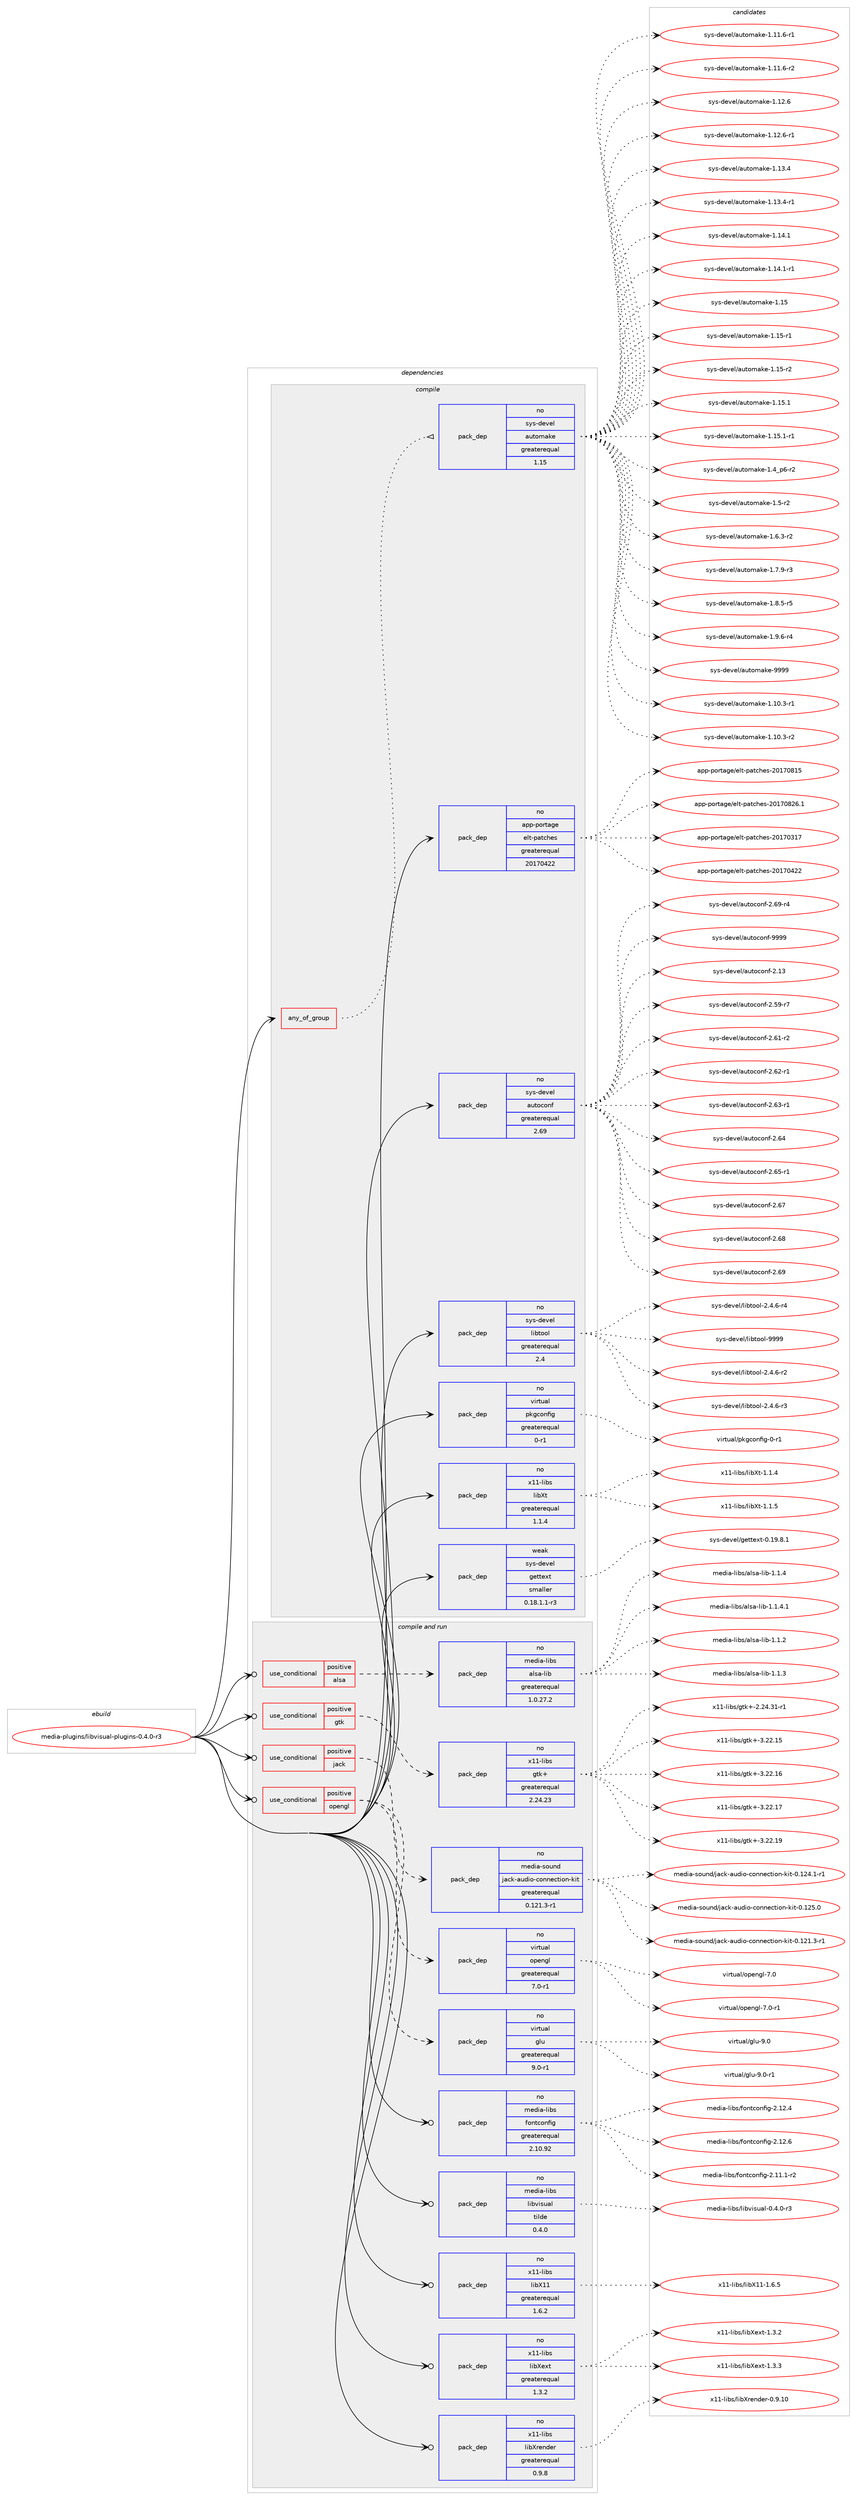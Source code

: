 digraph prolog {

# *************
# Graph options
# *************

newrank=true;
concentrate=true;
compound=true;
graph [rankdir=LR,fontname=Helvetica,fontsize=10,ranksep=1.5];#, ranksep=2.5, nodesep=0.2];
edge  [arrowhead=vee];
node  [fontname=Helvetica,fontsize=10];

# **********
# The ebuild
# **********

subgraph cluster_leftcol {
color=gray;
rank=same;
label=<<i>ebuild</i>>;
id [label="media-plugins/libvisual-plugins-0.4.0-r3", color=red, width=4, href="../media-plugins/libvisual-plugins-0.4.0-r3.svg"];
}

# ****************
# The dependencies
# ****************

subgraph cluster_midcol {
color=gray;
label=<<i>dependencies</i>>;
subgraph cluster_compile {
fillcolor="#eeeeee";
style=filled;
label=<<i>compile</i>>;
subgraph any5843 {
dependency375601 [label=<<TABLE BORDER="0" CELLBORDER="1" CELLSPACING="0" CELLPADDING="4"><TR><TD CELLPADDING="10">any_of_group</TD></TR></TABLE>>, shape=none, color=red];subgraph pack277179 {
dependency375602 [label=<<TABLE BORDER="0" CELLBORDER="1" CELLSPACING="0" CELLPADDING="4" WIDTH="220"><TR><TD ROWSPAN="6" CELLPADDING="30">pack_dep</TD></TR><TR><TD WIDTH="110">no</TD></TR><TR><TD>sys-devel</TD></TR><TR><TD>automake</TD></TR><TR><TD>greaterequal</TD></TR><TR><TD>1.15</TD></TR></TABLE>>, shape=none, color=blue];
}
dependency375601:e -> dependency375602:w [weight=20,style="dotted",arrowhead="oinv"];
}
id:e -> dependency375601:w [weight=20,style="solid",arrowhead="vee"];
subgraph pack277180 {
dependency375603 [label=<<TABLE BORDER="0" CELLBORDER="1" CELLSPACING="0" CELLPADDING="4" WIDTH="220"><TR><TD ROWSPAN="6" CELLPADDING="30">pack_dep</TD></TR><TR><TD WIDTH="110">no</TD></TR><TR><TD>app-portage</TD></TR><TR><TD>elt-patches</TD></TR><TR><TD>greaterequal</TD></TR><TR><TD>20170422</TD></TR></TABLE>>, shape=none, color=blue];
}
id:e -> dependency375603:w [weight=20,style="solid",arrowhead="vee"];
subgraph pack277181 {
dependency375604 [label=<<TABLE BORDER="0" CELLBORDER="1" CELLSPACING="0" CELLPADDING="4" WIDTH="220"><TR><TD ROWSPAN="6" CELLPADDING="30">pack_dep</TD></TR><TR><TD WIDTH="110">no</TD></TR><TR><TD>sys-devel</TD></TR><TR><TD>autoconf</TD></TR><TR><TD>greaterequal</TD></TR><TR><TD>2.69</TD></TR></TABLE>>, shape=none, color=blue];
}
id:e -> dependency375604:w [weight=20,style="solid",arrowhead="vee"];
subgraph pack277182 {
dependency375605 [label=<<TABLE BORDER="0" CELLBORDER="1" CELLSPACING="0" CELLPADDING="4" WIDTH="220"><TR><TD ROWSPAN="6" CELLPADDING="30">pack_dep</TD></TR><TR><TD WIDTH="110">no</TD></TR><TR><TD>sys-devel</TD></TR><TR><TD>libtool</TD></TR><TR><TD>greaterequal</TD></TR><TR><TD>2.4</TD></TR></TABLE>>, shape=none, color=blue];
}
id:e -> dependency375605:w [weight=20,style="solid",arrowhead="vee"];
subgraph pack277183 {
dependency375606 [label=<<TABLE BORDER="0" CELLBORDER="1" CELLSPACING="0" CELLPADDING="4" WIDTH="220"><TR><TD ROWSPAN="6" CELLPADDING="30">pack_dep</TD></TR><TR><TD WIDTH="110">no</TD></TR><TR><TD>virtual</TD></TR><TR><TD>pkgconfig</TD></TR><TR><TD>greaterequal</TD></TR><TR><TD>0-r1</TD></TR></TABLE>>, shape=none, color=blue];
}
id:e -> dependency375606:w [weight=20,style="solid",arrowhead="vee"];
subgraph pack277184 {
dependency375607 [label=<<TABLE BORDER="0" CELLBORDER="1" CELLSPACING="0" CELLPADDING="4" WIDTH="220"><TR><TD ROWSPAN="6" CELLPADDING="30">pack_dep</TD></TR><TR><TD WIDTH="110">no</TD></TR><TR><TD>x11-libs</TD></TR><TR><TD>libXt</TD></TR><TR><TD>greaterequal</TD></TR><TR><TD>1.1.4</TD></TR></TABLE>>, shape=none, color=blue];
}
id:e -> dependency375607:w [weight=20,style="solid",arrowhead="vee"];
subgraph pack277185 {
dependency375608 [label=<<TABLE BORDER="0" CELLBORDER="1" CELLSPACING="0" CELLPADDING="4" WIDTH="220"><TR><TD ROWSPAN="6" CELLPADDING="30">pack_dep</TD></TR><TR><TD WIDTH="110">weak</TD></TR><TR><TD>sys-devel</TD></TR><TR><TD>gettext</TD></TR><TR><TD>smaller</TD></TR><TR><TD>0.18.1.1-r3</TD></TR></TABLE>>, shape=none, color=blue];
}
id:e -> dependency375608:w [weight=20,style="solid",arrowhead="vee"];
}
subgraph cluster_compileandrun {
fillcolor="#eeeeee";
style=filled;
label=<<i>compile and run</i>>;
subgraph cond92423 {
dependency375609 [label=<<TABLE BORDER="0" CELLBORDER="1" CELLSPACING="0" CELLPADDING="4"><TR><TD ROWSPAN="3" CELLPADDING="10">use_conditional</TD></TR><TR><TD>positive</TD></TR><TR><TD>alsa</TD></TR></TABLE>>, shape=none, color=red];
subgraph pack277186 {
dependency375610 [label=<<TABLE BORDER="0" CELLBORDER="1" CELLSPACING="0" CELLPADDING="4" WIDTH="220"><TR><TD ROWSPAN="6" CELLPADDING="30">pack_dep</TD></TR><TR><TD WIDTH="110">no</TD></TR><TR><TD>media-libs</TD></TR><TR><TD>alsa-lib</TD></TR><TR><TD>greaterequal</TD></TR><TR><TD>1.0.27.2</TD></TR></TABLE>>, shape=none, color=blue];
}
dependency375609:e -> dependency375610:w [weight=20,style="dashed",arrowhead="vee"];
}
id:e -> dependency375609:w [weight=20,style="solid",arrowhead="odotvee"];
subgraph cond92424 {
dependency375611 [label=<<TABLE BORDER="0" CELLBORDER="1" CELLSPACING="0" CELLPADDING="4"><TR><TD ROWSPAN="3" CELLPADDING="10">use_conditional</TD></TR><TR><TD>positive</TD></TR><TR><TD>gtk</TD></TR></TABLE>>, shape=none, color=red];
subgraph pack277187 {
dependency375612 [label=<<TABLE BORDER="0" CELLBORDER="1" CELLSPACING="0" CELLPADDING="4" WIDTH="220"><TR><TD ROWSPAN="6" CELLPADDING="30">pack_dep</TD></TR><TR><TD WIDTH="110">no</TD></TR><TR><TD>x11-libs</TD></TR><TR><TD>gtk+</TD></TR><TR><TD>greaterequal</TD></TR><TR><TD>2.24.23</TD></TR></TABLE>>, shape=none, color=blue];
}
dependency375611:e -> dependency375612:w [weight=20,style="dashed",arrowhead="vee"];
}
id:e -> dependency375611:w [weight=20,style="solid",arrowhead="odotvee"];
subgraph cond92425 {
dependency375613 [label=<<TABLE BORDER="0" CELLBORDER="1" CELLSPACING="0" CELLPADDING="4"><TR><TD ROWSPAN="3" CELLPADDING="10">use_conditional</TD></TR><TR><TD>positive</TD></TR><TR><TD>jack</TD></TR></TABLE>>, shape=none, color=red];
subgraph pack277188 {
dependency375614 [label=<<TABLE BORDER="0" CELLBORDER="1" CELLSPACING="0" CELLPADDING="4" WIDTH="220"><TR><TD ROWSPAN="6" CELLPADDING="30">pack_dep</TD></TR><TR><TD WIDTH="110">no</TD></TR><TR><TD>media-sound</TD></TR><TR><TD>jack-audio-connection-kit</TD></TR><TR><TD>greaterequal</TD></TR><TR><TD>0.121.3-r1</TD></TR></TABLE>>, shape=none, color=blue];
}
dependency375613:e -> dependency375614:w [weight=20,style="dashed",arrowhead="vee"];
}
id:e -> dependency375613:w [weight=20,style="solid",arrowhead="odotvee"];
subgraph cond92426 {
dependency375615 [label=<<TABLE BORDER="0" CELLBORDER="1" CELLSPACING="0" CELLPADDING="4"><TR><TD ROWSPAN="3" CELLPADDING="10">use_conditional</TD></TR><TR><TD>positive</TD></TR><TR><TD>opengl</TD></TR></TABLE>>, shape=none, color=red];
subgraph pack277189 {
dependency375616 [label=<<TABLE BORDER="0" CELLBORDER="1" CELLSPACING="0" CELLPADDING="4" WIDTH="220"><TR><TD ROWSPAN="6" CELLPADDING="30">pack_dep</TD></TR><TR><TD WIDTH="110">no</TD></TR><TR><TD>virtual</TD></TR><TR><TD>glu</TD></TR><TR><TD>greaterequal</TD></TR><TR><TD>9.0-r1</TD></TR></TABLE>>, shape=none, color=blue];
}
dependency375615:e -> dependency375616:w [weight=20,style="dashed",arrowhead="vee"];
subgraph pack277190 {
dependency375617 [label=<<TABLE BORDER="0" CELLBORDER="1" CELLSPACING="0" CELLPADDING="4" WIDTH="220"><TR><TD ROWSPAN="6" CELLPADDING="30">pack_dep</TD></TR><TR><TD WIDTH="110">no</TD></TR><TR><TD>virtual</TD></TR><TR><TD>opengl</TD></TR><TR><TD>greaterequal</TD></TR><TR><TD>7.0-r1</TD></TR></TABLE>>, shape=none, color=blue];
}
dependency375615:e -> dependency375617:w [weight=20,style="dashed",arrowhead="vee"];
}
id:e -> dependency375615:w [weight=20,style="solid",arrowhead="odotvee"];
subgraph pack277191 {
dependency375618 [label=<<TABLE BORDER="0" CELLBORDER="1" CELLSPACING="0" CELLPADDING="4" WIDTH="220"><TR><TD ROWSPAN="6" CELLPADDING="30">pack_dep</TD></TR><TR><TD WIDTH="110">no</TD></TR><TR><TD>media-libs</TD></TR><TR><TD>fontconfig</TD></TR><TR><TD>greaterequal</TD></TR><TR><TD>2.10.92</TD></TR></TABLE>>, shape=none, color=blue];
}
id:e -> dependency375618:w [weight=20,style="solid",arrowhead="odotvee"];
subgraph pack277192 {
dependency375619 [label=<<TABLE BORDER="0" CELLBORDER="1" CELLSPACING="0" CELLPADDING="4" WIDTH="220"><TR><TD ROWSPAN="6" CELLPADDING="30">pack_dep</TD></TR><TR><TD WIDTH="110">no</TD></TR><TR><TD>media-libs</TD></TR><TR><TD>libvisual</TD></TR><TR><TD>tilde</TD></TR><TR><TD>0.4.0</TD></TR></TABLE>>, shape=none, color=blue];
}
id:e -> dependency375619:w [weight=20,style="solid",arrowhead="odotvee"];
subgraph pack277193 {
dependency375620 [label=<<TABLE BORDER="0" CELLBORDER="1" CELLSPACING="0" CELLPADDING="4" WIDTH="220"><TR><TD ROWSPAN="6" CELLPADDING="30">pack_dep</TD></TR><TR><TD WIDTH="110">no</TD></TR><TR><TD>x11-libs</TD></TR><TR><TD>libX11</TD></TR><TR><TD>greaterequal</TD></TR><TR><TD>1.6.2</TD></TR></TABLE>>, shape=none, color=blue];
}
id:e -> dependency375620:w [weight=20,style="solid",arrowhead="odotvee"];
subgraph pack277194 {
dependency375621 [label=<<TABLE BORDER="0" CELLBORDER="1" CELLSPACING="0" CELLPADDING="4" WIDTH="220"><TR><TD ROWSPAN="6" CELLPADDING="30">pack_dep</TD></TR><TR><TD WIDTH="110">no</TD></TR><TR><TD>x11-libs</TD></TR><TR><TD>libXext</TD></TR><TR><TD>greaterequal</TD></TR><TR><TD>1.3.2</TD></TR></TABLE>>, shape=none, color=blue];
}
id:e -> dependency375621:w [weight=20,style="solid",arrowhead="odotvee"];
subgraph pack277195 {
dependency375622 [label=<<TABLE BORDER="0" CELLBORDER="1" CELLSPACING="0" CELLPADDING="4" WIDTH="220"><TR><TD ROWSPAN="6" CELLPADDING="30">pack_dep</TD></TR><TR><TD WIDTH="110">no</TD></TR><TR><TD>x11-libs</TD></TR><TR><TD>libXrender</TD></TR><TR><TD>greaterequal</TD></TR><TR><TD>0.9.8</TD></TR></TABLE>>, shape=none, color=blue];
}
id:e -> dependency375622:w [weight=20,style="solid",arrowhead="odotvee"];
}
subgraph cluster_run {
fillcolor="#eeeeee";
style=filled;
label=<<i>run</i>>;
}
}

# **************
# The candidates
# **************

subgraph cluster_choices {
rank=same;
color=gray;
label=<<i>candidates</i>>;

subgraph choice277179 {
color=black;
nodesep=1;
choice11512111545100101118101108479711711611110997107101454946494846514511449 [label="sys-devel/automake-1.10.3-r1", color=red, width=4,href="../sys-devel/automake-1.10.3-r1.svg"];
choice11512111545100101118101108479711711611110997107101454946494846514511450 [label="sys-devel/automake-1.10.3-r2", color=red, width=4,href="../sys-devel/automake-1.10.3-r2.svg"];
choice11512111545100101118101108479711711611110997107101454946494946544511449 [label="sys-devel/automake-1.11.6-r1", color=red, width=4,href="../sys-devel/automake-1.11.6-r1.svg"];
choice11512111545100101118101108479711711611110997107101454946494946544511450 [label="sys-devel/automake-1.11.6-r2", color=red, width=4,href="../sys-devel/automake-1.11.6-r2.svg"];
choice1151211154510010111810110847971171161111099710710145494649504654 [label="sys-devel/automake-1.12.6", color=red, width=4,href="../sys-devel/automake-1.12.6.svg"];
choice11512111545100101118101108479711711611110997107101454946495046544511449 [label="sys-devel/automake-1.12.6-r1", color=red, width=4,href="../sys-devel/automake-1.12.6-r1.svg"];
choice1151211154510010111810110847971171161111099710710145494649514652 [label="sys-devel/automake-1.13.4", color=red, width=4,href="../sys-devel/automake-1.13.4.svg"];
choice11512111545100101118101108479711711611110997107101454946495146524511449 [label="sys-devel/automake-1.13.4-r1", color=red, width=4,href="../sys-devel/automake-1.13.4-r1.svg"];
choice1151211154510010111810110847971171161111099710710145494649524649 [label="sys-devel/automake-1.14.1", color=red, width=4,href="../sys-devel/automake-1.14.1.svg"];
choice11512111545100101118101108479711711611110997107101454946495246494511449 [label="sys-devel/automake-1.14.1-r1", color=red, width=4,href="../sys-devel/automake-1.14.1-r1.svg"];
choice115121115451001011181011084797117116111109971071014549464953 [label="sys-devel/automake-1.15", color=red, width=4,href="../sys-devel/automake-1.15.svg"];
choice1151211154510010111810110847971171161111099710710145494649534511449 [label="sys-devel/automake-1.15-r1", color=red, width=4,href="../sys-devel/automake-1.15-r1.svg"];
choice1151211154510010111810110847971171161111099710710145494649534511450 [label="sys-devel/automake-1.15-r2", color=red, width=4,href="../sys-devel/automake-1.15-r2.svg"];
choice1151211154510010111810110847971171161111099710710145494649534649 [label="sys-devel/automake-1.15.1", color=red, width=4,href="../sys-devel/automake-1.15.1.svg"];
choice11512111545100101118101108479711711611110997107101454946495346494511449 [label="sys-devel/automake-1.15.1-r1", color=red, width=4,href="../sys-devel/automake-1.15.1-r1.svg"];
choice115121115451001011181011084797117116111109971071014549465295112544511450 [label="sys-devel/automake-1.4_p6-r2", color=red, width=4,href="../sys-devel/automake-1.4_p6-r2.svg"];
choice11512111545100101118101108479711711611110997107101454946534511450 [label="sys-devel/automake-1.5-r2", color=red, width=4,href="../sys-devel/automake-1.5-r2.svg"];
choice115121115451001011181011084797117116111109971071014549465446514511450 [label="sys-devel/automake-1.6.3-r2", color=red, width=4,href="../sys-devel/automake-1.6.3-r2.svg"];
choice115121115451001011181011084797117116111109971071014549465546574511451 [label="sys-devel/automake-1.7.9-r3", color=red, width=4,href="../sys-devel/automake-1.7.9-r3.svg"];
choice115121115451001011181011084797117116111109971071014549465646534511453 [label="sys-devel/automake-1.8.5-r5", color=red, width=4,href="../sys-devel/automake-1.8.5-r5.svg"];
choice115121115451001011181011084797117116111109971071014549465746544511452 [label="sys-devel/automake-1.9.6-r4", color=red, width=4,href="../sys-devel/automake-1.9.6-r4.svg"];
choice115121115451001011181011084797117116111109971071014557575757 [label="sys-devel/automake-9999", color=red, width=4,href="../sys-devel/automake-9999.svg"];
dependency375602:e -> choice11512111545100101118101108479711711611110997107101454946494846514511449:w [style=dotted,weight="100"];
dependency375602:e -> choice11512111545100101118101108479711711611110997107101454946494846514511450:w [style=dotted,weight="100"];
dependency375602:e -> choice11512111545100101118101108479711711611110997107101454946494946544511449:w [style=dotted,weight="100"];
dependency375602:e -> choice11512111545100101118101108479711711611110997107101454946494946544511450:w [style=dotted,weight="100"];
dependency375602:e -> choice1151211154510010111810110847971171161111099710710145494649504654:w [style=dotted,weight="100"];
dependency375602:e -> choice11512111545100101118101108479711711611110997107101454946495046544511449:w [style=dotted,weight="100"];
dependency375602:e -> choice1151211154510010111810110847971171161111099710710145494649514652:w [style=dotted,weight="100"];
dependency375602:e -> choice11512111545100101118101108479711711611110997107101454946495146524511449:w [style=dotted,weight="100"];
dependency375602:e -> choice1151211154510010111810110847971171161111099710710145494649524649:w [style=dotted,weight="100"];
dependency375602:e -> choice11512111545100101118101108479711711611110997107101454946495246494511449:w [style=dotted,weight="100"];
dependency375602:e -> choice115121115451001011181011084797117116111109971071014549464953:w [style=dotted,weight="100"];
dependency375602:e -> choice1151211154510010111810110847971171161111099710710145494649534511449:w [style=dotted,weight="100"];
dependency375602:e -> choice1151211154510010111810110847971171161111099710710145494649534511450:w [style=dotted,weight="100"];
dependency375602:e -> choice1151211154510010111810110847971171161111099710710145494649534649:w [style=dotted,weight="100"];
dependency375602:e -> choice11512111545100101118101108479711711611110997107101454946495346494511449:w [style=dotted,weight="100"];
dependency375602:e -> choice115121115451001011181011084797117116111109971071014549465295112544511450:w [style=dotted,weight="100"];
dependency375602:e -> choice11512111545100101118101108479711711611110997107101454946534511450:w [style=dotted,weight="100"];
dependency375602:e -> choice115121115451001011181011084797117116111109971071014549465446514511450:w [style=dotted,weight="100"];
dependency375602:e -> choice115121115451001011181011084797117116111109971071014549465546574511451:w [style=dotted,weight="100"];
dependency375602:e -> choice115121115451001011181011084797117116111109971071014549465646534511453:w [style=dotted,weight="100"];
dependency375602:e -> choice115121115451001011181011084797117116111109971071014549465746544511452:w [style=dotted,weight="100"];
dependency375602:e -> choice115121115451001011181011084797117116111109971071014557575757:w [style=dotted,weight="100"];
}
subgraph choice277180 {
color=black;
nodesep=1;
choice97112112451121111141169710310147101108116451129711699104101115455048495548514955 [label="app-portage/elt-patches-20170317", color=red, width=4,href="../app-portage/elt-patches-20170317.svg"];
choice97112112451121111141169710310147101108116451129711699104101115455048495548525050 [label="app-portage/elt-patches-20170422", color=red, width=4,href="../app-portage/elt-patches-20170422.svg"];
choice97112112451121111141169710310147101108116451129711699104101115455048495548564953 [label="app-portage/elt-patches-20170815", color=red, width=4,href="../app-portage/elt-patches-20170815.svg"];
choice971121124511211111411697103101471011081164511297116991041011154550484955485650544649 [label="app-portage/elt-patches-20170826.1", color=red, width=4,href="../app-portage/elt-patches-20170826.1.svg"];
dependency375603:e -> choice97112112451121111141169710310147101108116451129711699104101115455048495548514955:w [style=dotted,weight="100"];
dependency375603:e -> choice97112112451121111141169710310147101108116451129711699104101115455048495548525050:w [style=dotted,weight="100"];
dependency375603:e -> choice97112112451121111141169710310147101108116451129711699104101115455048495548564953:w [style=dotted,weight="100"];
dependency375603:e -> choice971121124511211111411697103101471011081164511297116991041011154550484955485650544649:w [style=dotted,weight="100"];
}
subgraph choice277181 {
color=black;
nodesep=1;
choice115121115451001011181011084797117116111991111101024550464951 [label="sys-devel/autoconf-2.13", color=red, width=4,href="../sys-devel/autoconf-2.13.svg"];
choice1151211154510010111810110847971171161119911111010245504653574511455 [label="sys-devel/autoconf-2.59-r7", color=red, width=4,href="../sys-devel/autoconf-2.59-r7.svg"];
choice1151211154510010111810110847971171161119911111010245504654494511450 [label="sys-devel/autoconf-2.61-r2", color=red, width=4,href="../sys-devel/autoconf-2.61-r2.svg"];
choice1151211154510010111810110847971171161119911111010245504654504511449 [label="sys-devel/autoconf-2.62-r1", color=red, width=4,href="../sys-devel/autoconf-2.62-r1.svg"];
choice1151211154510010111810110847971171161119911111010245504654514511449 [label="sys-devel/autoconf-2.63-r1", color=red, width=4,href="../sys-devel/autoconf-2.63-r1.svg"];
choice115121115451001011181011084797117116111991111101024550465452 [label="sys-devel/autoconf-2.64", color=red, width=4,href="../sys-devel/autoconf-2.64.svg"];
choice1151211154510010111810110847971171161119911111010245504654534511449 [label="sys-devel/autoconf-2.65-r1", color=red, width=4,href="../sys-devel/autoconf-2.65-r1.svg"];
choice115121115451001011181011084797117116111991111101024550465455 [label="sys-devel/autoconf-2.67", color=red, width=4,href="../sys-devel/autoconf-2.67.svg"];
choice115121115451001011181011084797117116111991111101024550465456 [label="sys-devel/autoconf-2.68", color=red, width=4,href="../sys-devel/autoconf-2.68.svg"];
choice115121115451001011181011084797117116111991111101024550465457 [label="sys-devel/autoconf-2.69", color=red, width=4,href="../sys-devel/autoconf-2.69.svg"];
choice1151211154510010111810110847971171161119911111010245504654574511452 [label="sys-devel/autoconf-2.69-r4", color=red, width=4,href="../sys-devel/autoconf-2.69-r4.svg"];
choice115121115451001011181011084797117116111991111101024557575757 [label="sys-devel/autoconf-9999", color=red, width=4,href="../sys-devel/autoconf-9999.svg"];
dependency375604:e -> choice115121115451001011181011084797117116111991111101024550464951:w [style=dotted,weight="100"];
dependency375604:e -> choice1151211154510010111810110847971171161119911111010245504653574511455:w [style=dotted,weight="100"];
dependency375604:e -> choice1151211154510010111810110847971171161119911111010245504654494511450:w [style=dotted,weight="100"];
dependency375604:e -> choice1151211154510010111810110847971171161119911111010245504654504511449:w [style=dotted,weight="100"];
dependency375604:e -> choice1151211154510010111810110847971171161119911111010245504654514511449:w [style=dotted,weight="100"];
dependency375604:e -> choice115121115451001011181011084797117116111991111101024550465452:w [style=dotted,weight="100"];
dependency375604:e -> choice1151211154510010111810110847971171161119911111010245504654534511449:w [style=dotted,weight="100"];
dependency375604:e -> choice115121115451001011181011084797117116111991111101024550465455:w [style=dotted,weight="100"];
dependency375604:e -> choice115121115451001011181011084797117116111991111101024550465456:w [style=dotted,weight="100"];
dependency375604:e -> choice115121115451001011181011084797117116111991111101024550465457:w [style=dotted,weight="100"];
dependency375604:e -> choice1151211154510010111810110847971171161119911111010245504654574511452:w [style=dotted,weight="100"];
dependency375604:e -> choice115121115451001011181011084797117116111991111101024557575757:w [style=dotted,weight="100"];
}
subgraph choice277182 {
color=black;
nodesep=1;
choice1151211154510010111810110847108105981161111111084550465246544511450 [label="sys-devel/libtool-2.4.6-r2", color=red, width=4,href="../sys-devel/libtool-2.4.6-r2.svg"];
choice1151211154510010111810110847108105981161111111084550465246544511451 [label="sys-devel/libtool-2.4.6-r3", color=red, width=4,href="../sys-devel/libtool-2.4.6-r3.svg"];
choice1151211154510010111810110847108105981161111111084550465246544511452 [label="sys-devel/libtool-2.4.6-r4", color=red, width=4,href="../sys-devel/libtool-2.4.6-r4.svg"];
choice1151211154510010111810110847108105981161111111084557575757 [label="sys-devel/libtool-9999", color=red, width=4,href="../sys-devel/libtool-9999.svg"];
dependency375605:e -> choice1151211154510010111810110847108105981161111111084550465246544511450:w [style=dotted,weight="100"];
dependency375605:e -> choice1151211154510010111810110847108105981161111111084550465246544511451:w [style=dotted,weight="100"];
dependency375605:e -> choice1151211154510010111810110847108105981161111111084550465246544511452:w [style=dotted,weight="100"];
dependency375605:e -> choice1151211154510010111810110847108105981161111111084557575757:w [style=dotted,weight="100"];
}
subgraph choice277183 {
color=black;
nodesep=1;
choice11810511411611797108471121071039911111010210510345484511449 [label="virtual/pkgconfig-0-r1", color=red, width=4,href="../virtual/pkgconfig-0-r1.svg"];
dependency375606:e -> choice11810511411611797108471121071039911111010210510345484511449:w [style=dotted,weight="100"];
}
subgraph choice277184 {
color=black;
nodesep=1;
choice12049494510810598115471081059888116454946494652 [label="x11-libs/libXt-1.1.4", color=red, width=4,href="../x11-libs/libXt-1.1.4.svg"];
choice12049494510810598115471081059888116454946494653 [label="x11-libs/libXt-1.1.5", color=red, width=4,href="../x11-libs/libXt-1.1.5.svg"];
dependency375607:e -> choice12049494510810598115471081059888116454946494652:w [style=dotted,weight="100"];
dependency375607:e -> choice12049494510810598115471081059888116454946494653:w [style=dotted,weight="100"];
}
subgraph choice277185 {
color=black;
nodesep=1;
choice1151211154510010111810110847103101116116101120116454846495746564649 [label="sys-devel/gettext-0.19.8.1", color=red, width=4,href="../sys-devel/gettext-0.19.8.1.svg"];
dependency375608:e -> choice1151211154510010111810110847103101116116101120116454846495746564649:w [style=dotted,weight="100"];
}
subgraph choice277186 {
color=black;
nodesep=1;
choice1091011001059745108105981154797108115974510810598454946494650 [label="media-libs/alsa-lib-1.1.2", color=red, width=4,href="../media-libs/alsa-lib-1.1.2.svg"];
choice1091011001059745108105981154797108115974510810598454946494651 [label="media-libs/alsa-lib-1.1.3", color=red, width=4,href="../media-libs/alsa-lib-1.1.3.svg"];
choice1091011001059745108105981154797108115974510810598454946494652 [label="media-libs/alsa-lib-1.1.4", color=red, width=4,href="../media-libs/alsa-lib-1.1.4.svg"];
choice10910110010597451081059811547971081159745108105984549464946524649 [label="media-libs/alsa-lib-1.1.4.1", color=red, width=4,href="../media-libs/alsa-lib-1.1.4.1.svg"];
dependency375610:e -> choice1091011001059745108105981154797108115974510810598454946494650:w [style=dotted,weight="100"];
dependency375610:e -> choice1091011001059745108105981154797108115974510810598454946494651:w [style=dotted,weight="100"];
dependency375610:e -> choice1091011001059745108105981154797108115974510810598454946494652:w [style=dotted,weight="100"];
dependency375610:e -> choice10910110010597451081059811547971081159745108105984549464946524649:w [style=dotted,weight="100"];
}
subgraph choice277187 {
color=black;
nodesep=1;
choice12049494510810598115471031161074345504650524651494511449 [label="x11-libs/gtk+-2.24.31-r1", color=red, width=4,href="../x11-libs/gtk+-2.24.31-r1.svg"];
choice1204949451081059811547103116107434551465050464953 [label="x11-libs/gtk+-3.22.15", color=red, width=4,href="../x11-libs/gtk+-3.22.15.svg"];
choice1204949451081059811547103116107434551465050464954 [label="x11-libs/gtk+-3.22.16", color=red, width=4,href="../x11-libs/gtk+-3.22.16.svg"];
choice1204949451081059811547103116107434551465050464955 [label="x11-libs/gtk+-3.22.17", color=red, width=4,href="../x11-libs/gtk+-3.22.17.svg"];
choice1204949451081059811547103116107434551465050464957 [label="x11-libs/gtk+-3.22.19", color=red, width=4,href="../x11-libs/gtk+-3.22.19.svg"];
dependency375612:e -> choice12049494510810598115471031161074345504650524651494511449:w [style=dotted,weight="100"];
dependency375612:e -> choice1204949451081059811547103116107434551465050464953:w [style=dotted,weight="100"];
dependency375612:e -> choice1204949451081059811547103116107434551465050464954:w [style=dotted,weight="100"];
dependency375612:e -> choice1204949451081059811547103116107434551465050464955:w [style=dotted,weight="100"];
dependency375612:e -> choice1204949451081059811547103116107434551465050464957:w [style=dotted,weight="100"];
}
subgraph choice277188 {
color=black;
nodesep=1;
choice109101100105974511511111711010047106979910745971171001051114599111110110101991161051111104510710511645484649504946514511449 [label="media-sound/jack-audio-connection-kit-0.121.3-r1", color=red, width=4,href="../media-sound/jack-audio-connection-kit-0.121.3-r1.svg"];
choice109101100105974511511111711010047106979910745971171001051114599111110110101991161051111104510710511645484649505246494511449 [label="media-sound/jack-audio-connection-kit-0.124.1-r1", color=red, width=4,href="../media-sound/jack-audio-connection-kit-0.124.1-r1.svg"];
choice10910110010597451151111171101004710697991074597117100105111459911111011010199116105111110451071051164548464950534648 [label="media-sound/jack-audio-connection-kit-0.125.0", color=red, width=4,href="../media-sound/jack-audio-connection-kit-0.125.0.svg"];
dependency375614:e -> choice109101100105974511511111711010047106979910745971171001051114599111110110101991161051111104510710511645484649504946514511449:w [style=dotted,weight="100"];
dependency375614:e -> choice109101100105974511511111711010047106979910745971171001051114599111110110101991161051111104510710511645484649505246494511449:w [style=dotted,weight="100"];
dependency375614:e -> choice10910110010597451151111171101004710697991074597117100105111459911111011010199116105111110451071051164548464950534648:w [style=dotted,weight="100"];
}
subgraph choice277189 {
color=black;
nodesep=1;
choice118105114116117971084710310811745574648 [label="virtual/glu-9.0", color=red, width=4,href="../virtual/glu-9.0.svg"];
choice1181051141161179710847103108117455746484511449 [label="virtual/glu-9.0-r1", color=red, width=4,href="../virtual/glu-9.0-r1.svg"];
dependency375616:e -> choice118105114116117971084710310811745574648:w [style=dotted,weight="100"];
dependency375616:e -> choice1181051141161179710847103108117455746484511449:w [style=dotted,weight="100"];
}
subgraph choice277190 {
color=black;
nodesep=1;
choice118105114116117971084711111210111010310845554648 [label="virtual/opengl-7.0", color=red, width=4,href="../virtual/opengl-7.0.svg"];
choice1181051141161179710847111112101110103108455546484511449 [label="virtual/opengl-7.0-r1", color=red, width=4,href="../virtual/opengl-7.0-r1.svg"];
dependency375617:e -> choice118105114116117971084711111210111010310845554648:w [style=dotted,weight="100"];
dependency375617:e -> choice1181051141161179710847111112101110103108455546484511449:w [style=dotted,weight="100"];
}
subgraph choice277191 {
color=black;
nodesep=1;
choice1091011001059745108105981154710211111011699111110102105103455046494946494511450 [label="media-libs/fontconfig-2.11.1-r2", color=red, width=4,href="../media-libs/fontconfig-2.11.1-r2.svg"];
choice109101100105974510810598115471021111101169911111010210510345504649504652 [label="media-libs/fontconfig-2.12.4", color=red, width=4,href="../media-libs/fontconfig-2.12.4.svg"];
choice109101100105974510810598115471021111101169911111010210510345504649504654 [label="media-libs/fontconfig-2.12.6", color=red, width=4,href="../media-libs/fontconfig-2.12.6.svg"];
dependency375618:e -> choice1091011001059745108105981154710211111011699111110102105103455046494946494511450:w [style=dotted,weight="100"];
dependency375618:e -> choice109101100105974510810598115471021111101169911111010210510345504649504652:w [style=dotted,weight="100"];
dependency375618:e -> choice109101100105974510810598115471021111101169911111010210510345504649504654:w [style=dotted,weight="100"];
}
subgraph choice277192 {
color=black;
nodesep=1;
choice1091011001059745108105981154710810598118105115117971084548465246484511451 [label="media-libs/libvisual-0.4.0-r3", color=red, width=4,href="../media-libs/libvisual-0.4.0-r3.svg"];
dependency375619:e -> choice1091011001059745108105981154710810598118105115117971084548465246484511451:w [style=dotted,weight="100"];
}
subgraph choice277193 {
color=black;
nodesep=1;
choice120494945108105981154710810598884949454946544653 [label="x11-libs/libX11-1.6.5", color=red, width=4,href="../x11-libs/libX11-1.6.5.svg"];
dependency375620:e -> choice120494945108105981154710810598884949454946544653:w [style=dotted,weight="100"];
}
subgraph choice277194 {
color=black;
nodesep=1;
choice12049494510810598115471081059888101120116454946514650 [label="x11-libs/libXext-1.3.2", color=red, width=4,href="../x11-libs/libXext-1.3.2.svg"];
choice12049494510810598115471081059888101120116454946514651 [label="x11-libs/libXext-1.3.3", color=red, width=4,href="../x11-libs/libXext-1.3.3.svg"];
dependency375621:e -> choice12049494510810598115471081059888101120116454946514650:w [style=dotted,weight="100"];
dependency375621:e -> choice12049494510810598115471081059888101120116454946514651:w [style=dotted,weight="100"];
}
subgraph choice277195 {
color=black;
nodesep=1;
choice1204949451081059811547108105988811410111010010111445484657464948 [label="x11-libs/libXrender-0.9.10", color=red, width=4,href="../x11-libs/libXrender-0.9.10.svg"];
dependency375622:e -> choice1204949451081059811547108105988811410111010010111445484657464948:w [style=dotted,weight="100"];
}
}

}
